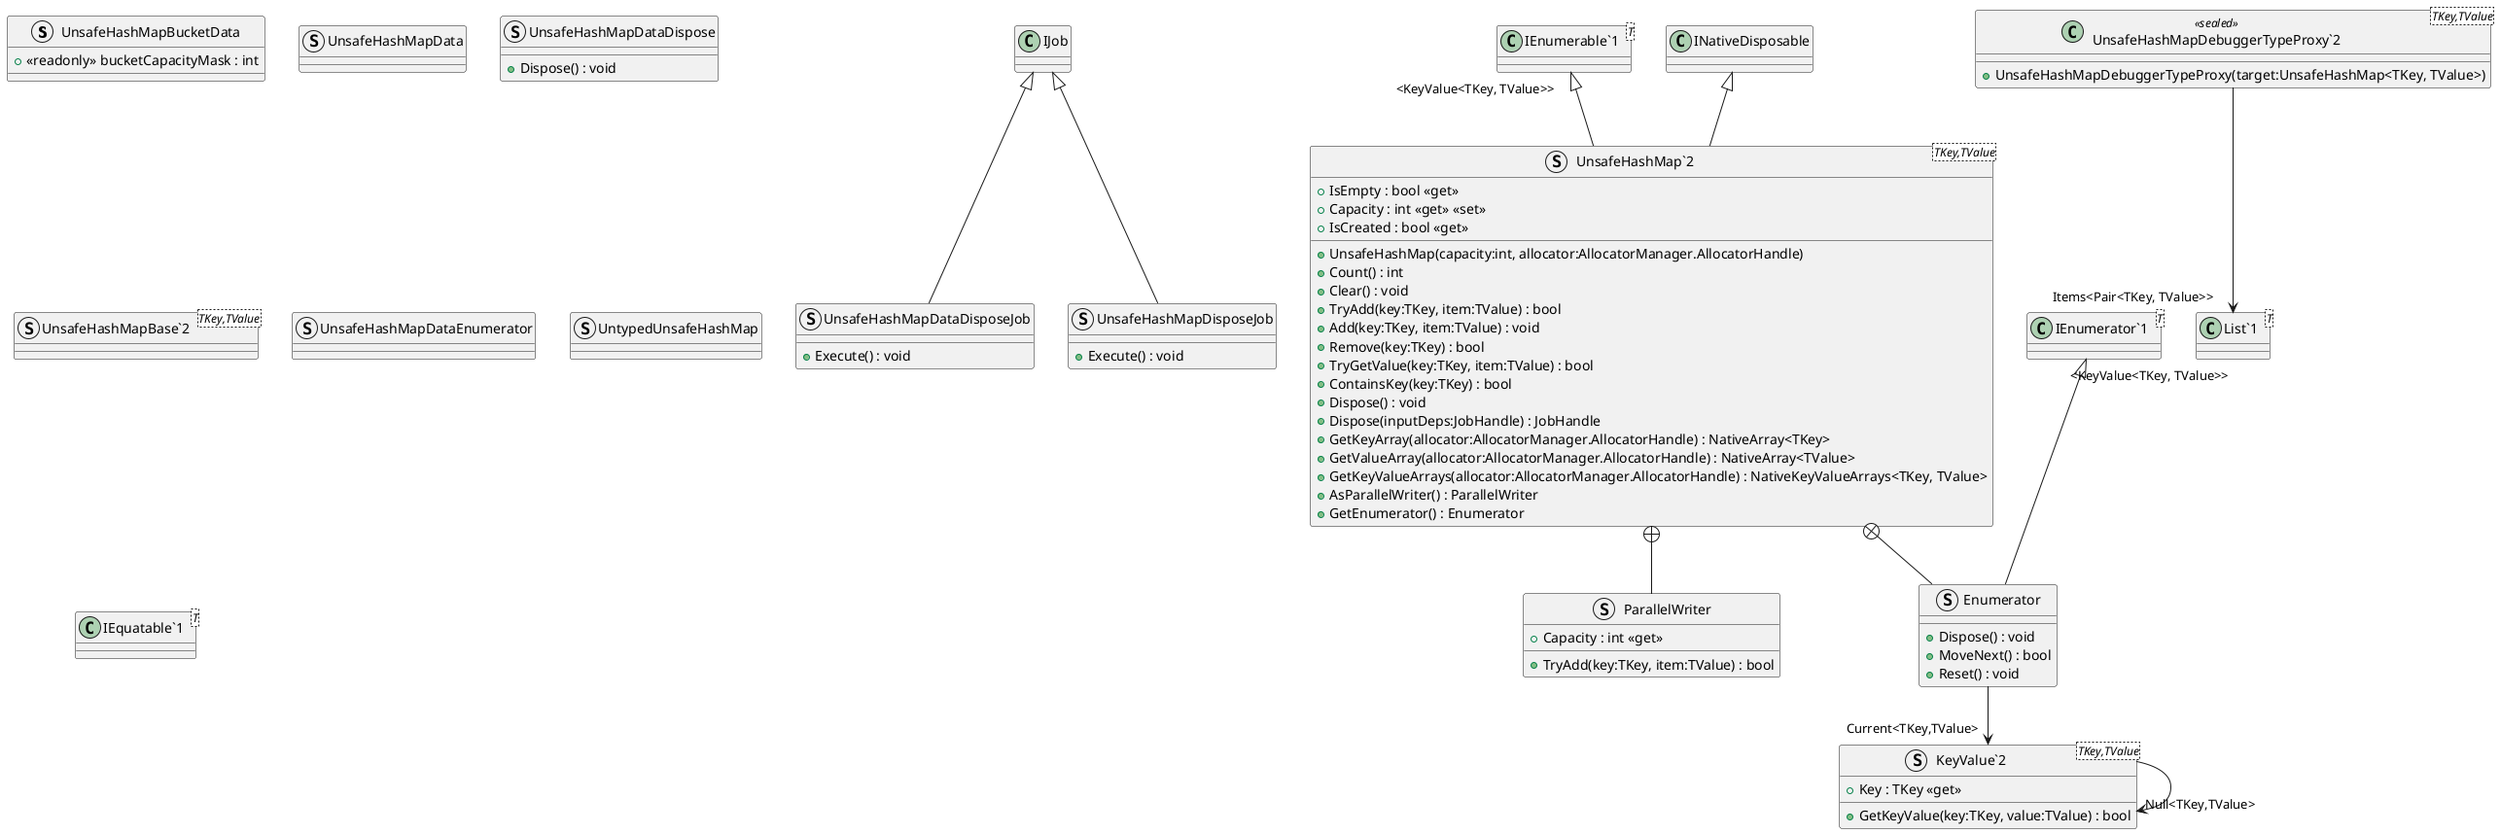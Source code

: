 @startuml
struct UnsafeHashMapBucketData {
    + <<readonly>> bucketCapacityMask : int
}
struct UnsafeHashMapData {
}
struct UnsafeHashMapDataDispose {
    + Dispose() : void
}
struct UnsafeHashMapDataDisposeJob {
    + Execute() : void
}
struct "UnsafeHashMapBase`2"<TKey,TValue> {
}
struct "KeyValue`2"<TKey,TValue> {
    + Key : TKey <<get>>
    + GetKeyValue(key:TKey, value:TValue) : bool
}
struct UnsafeHashMapDataEnumerator {
}
struct "UnsafeHashMap`2"<TKey,TValue> {
    + UnsafeHashMap(capacity:int, allocator:AllocatorManager.AllocatorHandle)
    + IsEmpty : bool <<get>>
    + Count() : int
    + Capacity : int <<get>> <<set>>
    + Clear() : void
    + TryAdd(key:TKey, item:TValue) : bool
    + Add(key:TKey, item:TValue) : void
    + Remove(key:TKey) : bool
    + TryGetValue(key:TKey, item:TValue) : bool
    + ContainsKey(key:TKey) : bool
    + IsCreated : bool <<get>>
    + Dispose() : void
    + Dispose(inputDeps:JobHandle) : JobHandle
    + GetKeyArray(allocator:AllocatorManager.AllocatorHandle) : NativeArray<TKey>
    + GetValueArray(allocator:AllocatorManager.AllocatorHandle) : NativeArray<TValue>
    + GetKeyValueArrays(allocator:AllocatorManager.AllocatorHandle) : NativeKeyValueArrays<TKey, TValue>
    + AsParallelWriter() : ParallelWriter
    + GetEnumerator() : Enumerator
}
struct UnsafeHashMapDisposeJob {
    + Execute() : void
}
class "UnsafeHashMapDebuggerTypeProxy`2"<TKey,TValue> <<sealed>> {
    + UnsafeHashMapDebuggerTypeProxy(target:UnsafeHashMap<TKey, TValue>)
}
struct UntypedUnsafeHashMap {
}
class "IEquatable`1"<T> {
}
class "IEnumerable`1"<T> {
}
struct ParallelWriter {
    + Capacity : int <<get>>
    + TryAdd(key:TKey, item:TValue) : bool
}
struct Enumerator {
    + Dispose() : void
    + MoveNext() : bool
    + Reset() : void
}
class "List`1"<T> {
}
class "IEnumerator`1"<T> {
}
IJob <|-- UnsafeHashMapDataDisposeJob
"KeyValue`2" --> "Null<TKey,TValue>" "KeyValue`2"
INativeDisposable <|-- "UnsafeHashMap`2"
"IEnumerable`1" "<KeyValue<TKey, TValue>>" <|-- "UnsafeHashMap`2"
IJob <|-- UnsafeHashMapDisposeJob
"UnsafeHashMapDebuggerTypeProxy`2" --> "Items<Pair<TKey, TValue>>" "List`1"
"UnsafeHashMap`2" +-- ParallelWriter
"UnsafeHashMap`2" +-- Enumerator
"IEnumerator`1" "<KeyValue<TKey, TValue>>" <|-- Enumerator
Enumerator --> "Current<TKey,TValue>" "KeyValue`2"
@enduml
